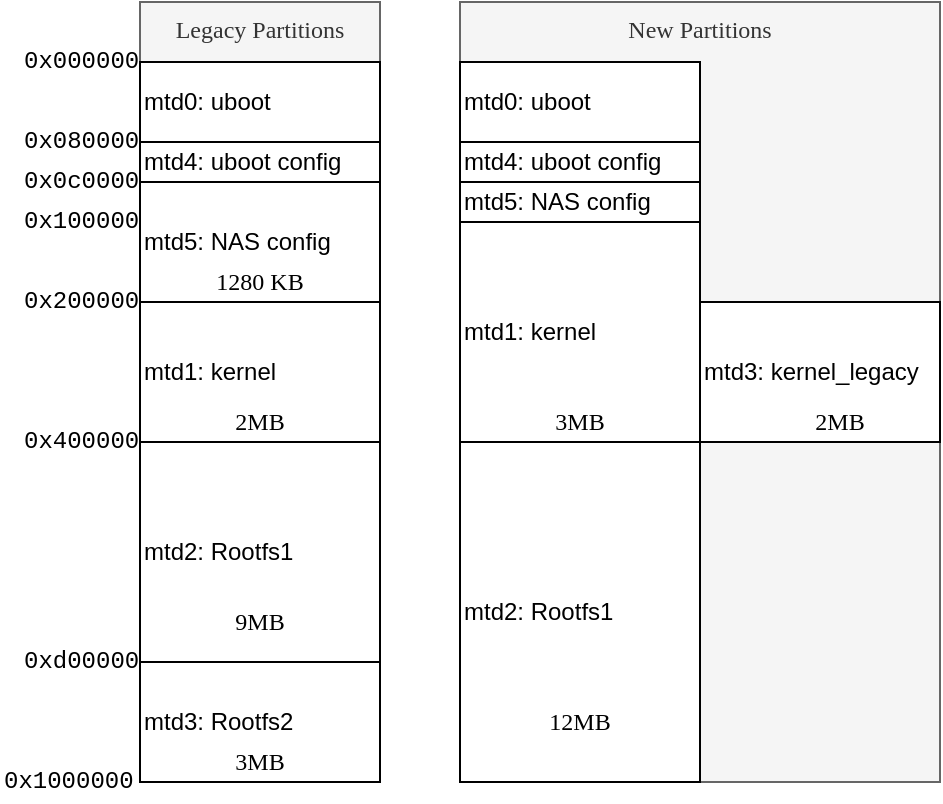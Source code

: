 <mxfile version="14.8.5" type="device"><diagram id="RzWTbpw0ZqzGHPVrWcBO" name="Page-1"><mxGraphModel dx="710" dy="509" grid="1" gridSize="10" guides="1" tooltips="1" connect="1" arrows="1" fold="1" page="1" pageScale="1" pageWidth="850" pageHeight="1100" math="0" shadow="0"><root><mxCell id="0"/><mxCell id="1" parent="0"/><mxCell id="br9BrnoyHTa9_Wkob61h-27" value="Legacy Partitions" style="text;html=1;fillColor=#f5f5f5;align=center;verticalAlign=top;whiteSpace=wrap;rounded=0;fontFamily=Verdana;strokeColor=#666666;fontColor=#333333;" vertex="1" parent="1"><mxGeometry x="120" y="50" width="120" height="390" as="geometry"/></mxCell><mxCell id="br9BrnoyHTa9_Wkob61h-26" value="New Partitions" style="text;html=1;fillColor=#f5f5f5;align=center;verticalAlign=top;whiteSpace=wrap;rounded=0;fontFamily=Verdana;strokeColor=#666666;fontColor=#333333;" vertex="1" parent="1"><mxGeometry x="280" y="50" width="240" height="390" as="geometry"/></mxCell><mxCell id="br9BrnoyHTa9_Wkob61h-2" value="mtd0: uboot" style="rounded=0;whiteSpace=wrap;html=1;align=left;" vertex="1" parent="1"><mxGeometry x="120" y="80" width="120" height="40" as="geometry"/></mxCell><mxCell id="br9BrnoyHTa9_Wkob61h-3" value="mtd4: uboot config" style="rounded=0;whiteSpace=wrap;html=1;align=left;" vertex="1" parent="1"><mxGeometry x="120" y="120" width="120" height="20" as="geometry"/></mxCell><mxCell id="br9BrnoyHTa9_Wkob61h-4" value="&lt;div&gt;mtd5: NAS config&lt;/div&gt;" style="rounded=0;whiteSpace=wrap;html=1;align=left;" vertex="1" parent="1"><mxGeometry x="120" y="140" width="120" height="60" as="geometry"/></mxCell><mxCell id="br9BrnoyHTa9_Wkob61h-5" value="mtd1: kernel" style="rounded=0;whiteSpace=wrap;html=1;align=left;" vertex="1" parent="1"><mxGeometry x="120" y="200" width="120" height="70" as="geometry"/></mxCell><mxCell id="br9BrnoyHTa9_Wkob61h-6" value="mtd2: Rootfs1" style="rounded=0;whiteSpace=wrap;html=1;align=left;" vertex="1" parent="1"><mxGeometry x="120" y="270" width="120" height="110" as="geometry"/></mxCell><mxCell id="br9BrnoyHTa9_Wkob61h-7" value="mtd3: Rootfs2" style="rounded=0;whiteSpace=wrap;html=1;align=left;" vertex="1" parent="1"><mxGeometry x="120" y="380" width="120" height="60" as="geometry"/></mxCell><mxCell id="br9BrnoyHTa9_Wkob61h-9" value="0x000000" style="text;html=1;strokeColor=none;fillColor=none;align=left;verticalAlign=middle;whiteSpace=wrap;rounded=0;fontFamily=Courier New;" vertex="1" parent="1"><mxGeometry x="60" y="70" width="60" height="20" as="geometry"/></mxCell><mxCell id="br9BrnoyHTa9_Wkob61h-10" value="0x080000" style="text;html=1;strokeColor=none;fillColor=none;align=left;verticalAlign=middle;whiteSpace=wrap;rounded=0;fontFamily=Courier New;" vertex="1" parent="1"><mxGeometry x="60" y="110" width="60" height="20" as="geometry"/></mxCell><mxCell id="br9BrnoyHTa9_Wkob61h-11" value="0x0c0000" style="text;html=1;strokeColor=none;fillColor=none;align=left;verticalAlign=middle;whiteSpace=wrap;rounded=0;fontFamily=Courier New;" vertex="1" parent="1"><mxGeometry x="60" y="130" width="60" height="20" as="geometry"/></mxCell><mxCell id="br9BrnoyHTa9_Wkob61h-12" value="0x200000" style="text;html=1;strokeColor=none;fillColor=none;align=left;verticalAlign=middle;whiteSpace=wrap;rounded=0;fontFamily=Courier New;" vertex="1" parent="1"><mxGeometry x="60" y="190" width="60" height="20" as="geometry"/></mxCell><mxCell id="br9BrnoyHTa9_Wkob61h-13" value="mtd0: uboot" style="rounded=0;whiteSpace=wrap;html=1;align=left;" vertex="1" parent="1"><mxGeometry x="280" y="80" width="120" height="40" as="geometry"/></mxCell><mxCell id="br9BrnoyHTa9_Wkob61h-14" value="mtd4: uboot config" style="rounded=0;whiteSpace=wrap;html=1;align=left;" vertex="1" parent="1"><mxGeometry x="280" y="120" width="120" height="20" as="geometry"/></mxCell><mxCell id="br9BrnoyHTa9_Wkob61h-15" value="mtd5: NAS config" style="rounded=0;whiteSpace=wrap;html=1;align=left;" vertex="1" parent="1"><mxGeometry x="280" y="140" width="120" height="20" as="geometry"/></mxCell><mxCell id="br9BrnoyHTa9_Wkob61h-16" value="0x100000" style="text;html=1;strokeColor=none;fillColor=none;align=left;verticalAlign=middle;whiteSpace=wrap;rounded=0;fontFamily=Courier New;" vertex="1" parent="1"><mxGeometry x="60" y="150" width="60" height="20" as="geometry"/></mxCell><mxCell id="br9BrnoyHTa9_Wkob61h-17" value="mtd1: kernel" style="rounded=0;whiteSpace=wrap;html=1;align=left;" vertex="1" parent="1"><mxGeometry x="280" y="160" width="120" height="110" as="geometry"/></mxCell><mxCell id="br9BrnoyHTa9_Wkob61h-18" value="mtd2: Rootfs1" style="rounded=0;whiteSpace=wrap;html=1;align=left;" vertex="1" parent="1"><mxGeometry x="280" y="270" width="120" height="170" as="geometry"/></mxCell><mxCell id="br9BrnoyHTa9_Wkob61h-19" value="mtd3: kernel_legacy" style="rounded=0;whiteSpace=wrap;html=1;align=left;" vertex="1" parent="1"><mxGeometry x="400" y="200" width="120" height="70" as="geometry"/></mxCell><mxCell id="br9BrnoyHTa9_Wkob61h-20" value="0x400000" style="text;html=1;strokeColor=none;fillColor=none;align=left;verticalAlign=middle;whiteSpace=wrap;rounded=0;fontFamily=Courier New;" vertex="1" parent="1"><mxGeometry x="60" y="260" width="60" height="20" as="geometry"/></mxCell><mxCell id="br9BrnoyHTa9_Wkob61h-21" value="0xd00000" style="text;html=1;strokeColor=none;fillColor=none;align=left;verticalAlign=middle;whiteSpace=wrap;rounded=0;fontFamily=Courier New;" vertex="1" parent="1"><mxGeometry x="60" y="370" width="60" height="20" as="geometry"/></mxCell><mxCell id="br9BrnoyHTa9_Wkob61h-22" value="0x1000000" style="text;html=1;strokeColor=none;fillColor=none;align=left;verticalAlign=middle;whiteSpace=wrap;rounded=0;fontFamily=Courier New;" vertex="1" parent="1"><mxGeometry x="50" y="430" width="70" height="20" as="geometry"/></mxCell><mxCell id="br9BrnoyHTa9_Wkob61h-28" value="1280 KB" style="text;html=1;strokeColor=none;fillColor=none;align=center;verticalAlign=middle;whiteSpace=wrap;rounded=0;fontFamily=Verdana;" vertex="1" parent="1"><mxGeometry x="150" y="180" width="60" height="20" as="geometry"/></mxCell><mxCell id="br9BrnoyHTa9_Wkob61h-29" value="2MB" style="text;html=1;strokeColor=none;fillColor=none;align=center;verticalAlign=middle;whiteSpace=wrap;rounded=0;fontFamily=Verdana;" vertex="1" parent="1"><mxGeometry x="150" y="250" width="60" height="20" as="geometry"/></mxCell><mxCell id="br9BrnoyHTa9_Wkob61h-30" value="9MB" style="text;html=1;strokeColor=none;fillColor=none;align=center;verticalAlign=middle;whiteSpace=wrap;rounded=0;fontFamily=Verdana;" vertex="1" parent="1"><mxGeometry x="150" y="350" width="60" height="20" as="geometry"/></mxCell><mxCell id="br9BrnoyHTa9_Wkob61h-31" value="3MB" style="text;html=1;strokeColor=none;fillColor=none;align=center;verticalAlign=middle;whiteSpace=wrap;rounded=0;fontFamily=Verdana;" vertex="1" parent="1"><mxGeometry x="150" y="420" width="60" height="20" as="geometry"/></mxCell><mxCell id="br9BrnoyHTa9_Wkob61h-32" value="12MB" style="text;html=1;strokeColor=none;fillColor=none;align=center;verticalAlign=middle;whiteSpace=wrap;rounded=0;fontFamily=Verdana;" vertex="1" parent="1"><mxGeometry x="310" y="400" width="60" height="20" as="geometry"/></mxCell><mxCell id="br9BrnoyHTa9_Wkob61h-33" value="3MB" style="text;html=1;strokeColor=none;fillColor=none;align=center;verticalAlign=middle;whiteSpace=wrap;rounded=0;fontFamily=Verdana;" vertex="1" parent="1"><mxGeometry x="310" y="250" width="60" height="20" as="geometry"/></mxCell><mxCell id="br9BrnoyHTa9_Wkob61h-34" value="2MB" style="text;html=1;strokeColor=none;fillColor=none;align=center;verticalAlign=middle;whiteSpace=wrap;rounded=0;fontFamily=Verdana;" vertex="1" parent="1"><mxGeometry x="440" y="250" width="60" height="20" as="geometry"/></mxCell></root></mxGraphModel></diagram></mxfile>